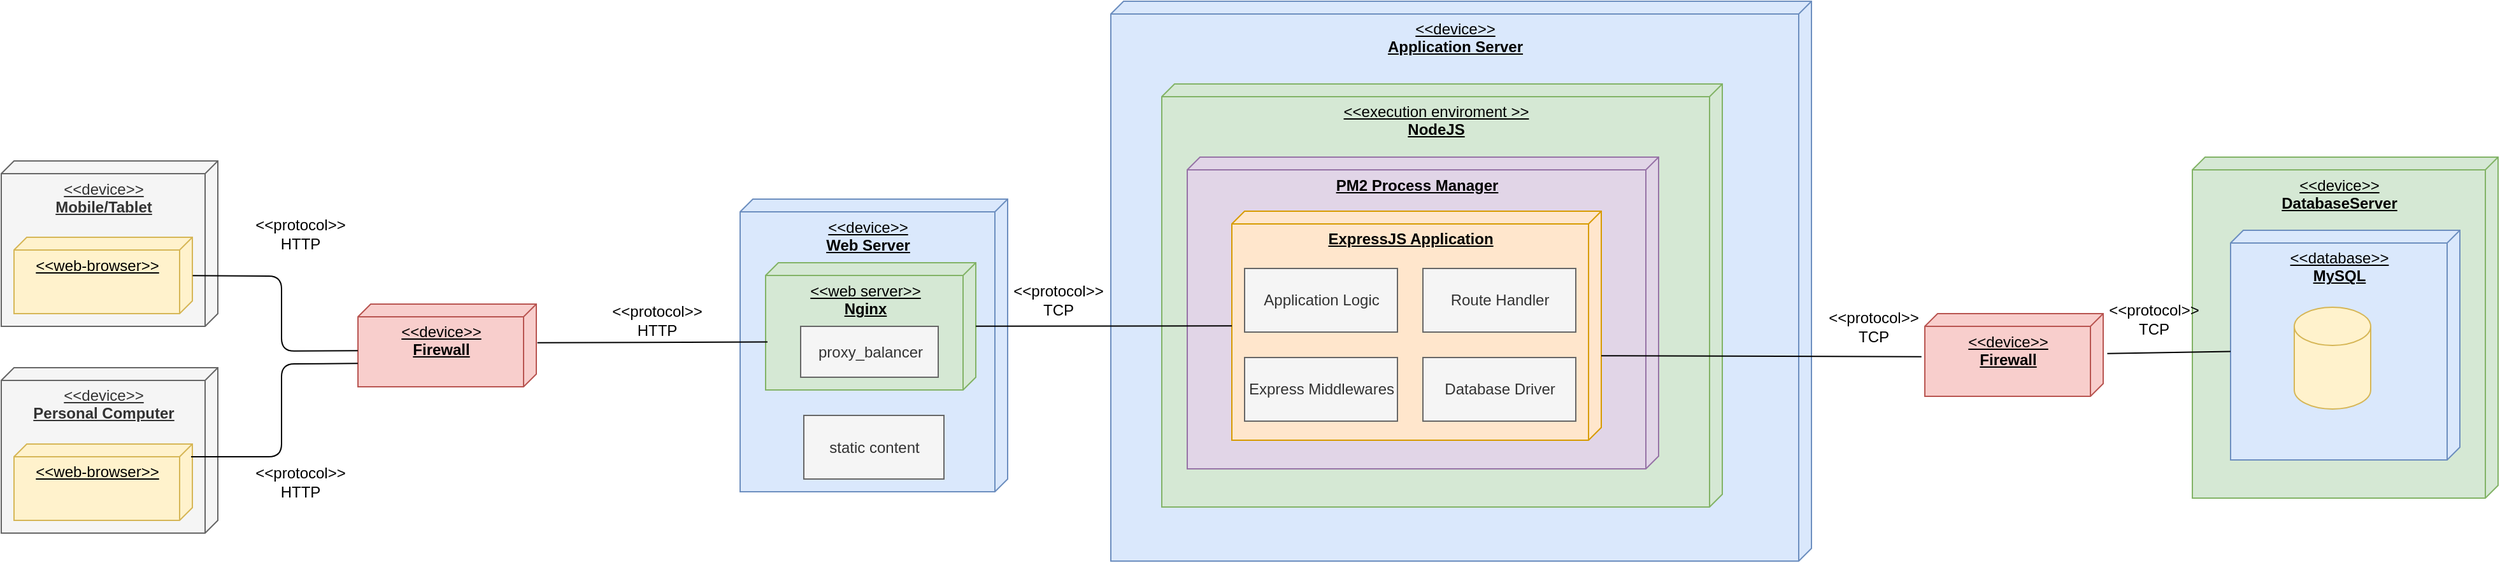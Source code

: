 <mxfile version="14.0.1" type="device"><diagram id="bn3ZqrZB6HphUpjUQsqA" name="Page-1"><mxGraphModel dx="2720" dy="1662" grid="1" gridSize="10" guides="1" tooltips="1" connect="1" arrows="1" fold="1" page="1" pageScale="1" pageWidth="827" pageHeight="1169" math="0" shadow="0"><root><mxCell id="0"/><mxCell id="1" parent="0"/><mxCell id="9oGB5ukDhMOgcX5suWY1-40" value="&lt;div&gt;&amp;lt;&amp;lt;device&amp;gt;&amp;gt;&lt;/div&gt;&lt;div&gt;&lt;b&gt;DatabaseServer&lt;/b&gt;&lt;br&gt;&lt;/div&gt;" style="verticalAlign=top;align=center;spacingTop=8;spacingLeft=2;spacingRight=12;shape=cube;size=10;direction=south;fontStyle=4;html=1;fillColor=#d5e8d4;strokeColor=#82b366;" vertex="1" parent="1"><mxGeometry x="1840" y="242.5" width="240" height="268" as="geometry"/></mxCell><mxCell id="9oGB5ukDhMOgcX5suWY1-18" value="&lt;div&gt;&amp;lt;&amp;lt;device&amp;gt;&amp;gt;&lt;/div&gt;&lt;div&gt;&lt;b&gt;Application Server&lt;/b&gt;&lt;br&gt;&lt;/div&gt;" style="verticalAlign=top;align=center;spacingTop=8;spacingLeft=2;spacingRight=12;shape=cube;size=10;direction=south;fontStyle=4;html=1;fillColor=#dae8fc;strokeColor=#6c8ebf;" vertex="1" parent="1"><mxGeometry x="991" y="120" width="550" height="440" as="geometry"/></mxCell><mxCell id="9oGB5ukDhMOgcX5suWY1-19" value="&lt;div&gt;&amp;lt;&amp;lt;execution enviroment &amp;gt;&amp;gt;&lt;/div&gt;&lt;div&gt;&lt;b&gt;NodeJS&lt;/b&gt;&lt;br&gt;&lt;/div&gt;" style="verticalAlign=top;align=center;spacingTop=8;spacingLeft=2;spacingRight=12;shape=cube;size=10;direction=south;fontStyle=4;html=1;fillColor=#d5e8d4;strokeColor=#82b366;" vertex="1" parent="1"><mxGeometry x="1031" y="185" width="440" height="332.5" as="geometry"/></mxCell><mxCell id="9oGB5ukDhMOgcX5suWY1-31" value="&lt;b&gt;PM2 Process Manager&lt;/b&gt;" style="verticalAlign=top;align=center;spacingTop=8;spacingLeft=2;spacingRight=12;shape=cube;size=10;direction=south;fontStyle=4;html=1;fillColor=#e1d5e7;strokeColor=#9673a6;" vertex="1" parent="1"><mxGeometry x="1051" y="242.5" width="370" height="245" as="geometry"/></mxCell><mxCell id="9oGB5ukDhMOgcX5suWY1-1" value="&lt;div&gt;&amp;lt;&amp;lt;device&amp;gt;&amp;gt;&lt;/div&gt;&lt;div&gt;&lt;b&gt;Web Server&lt;/b&gt;&lt;br&gt;&lt;/div&gt;" style="verticalAlign=top;align=center;spacingTop=8;spacingLeft=2;spacingRight=12;shape=cube;size=10;direction=south;fontStyle=4;html=1;fillColor=#dae8fc;strokeColor=#6c8ebf;" vertex="1" parent="1"><mxGeometry x="700" y="275.5" width="210" height="230" as="geometry"/></mxCell><mxCell id="9oGB5ukDhMOgcX5suWY1-3" value="&lt;div&gt;&amp;lt;&amp;lt;web server&amp;gt;&amp;gt;&lt;/div&gt;&lt;div&gt;&lt;b&gt;Nginx&lt;/b&gt;&lt;br&gt;&lt;/div&gt;" style="verticalAlign=top;align=center;spacingTop=8;spacingLeft=2;spacingRight=12;shape=cube;size=10;direction=south;fontStyle=4;html=1;fillColor=#d5e8d4;strokeColor=#82b366;" vertex="1" parent="1"><mxGeometry x="720" y="325.5" width="165" height="100" as="geometry"/></mxCell><mxCell id="9oGB5ukDhMOgcX5suWY1-4" value="proxy_balancer" style="html=1;fillColor=#f5f5f5;strokeColor=#666666;fontColor=#333333;" vertex="1" parent="1"><mxGeometry x="747.5" y="375.5" width="108" height="40" as="geometry"/></mxCell><mxCell id="9oGB5ukDhMOgcX5suWY1-5" value="static content" style="html=1;fillColor=#f5f5f5;strokeColor=#666666;fontColor=#333333;" vertex="1" parent="1"><mxGeometry x="750" y="445.5" width="110" height="50" as="geometry"/></mxCell><mxCell id="9oGB5ukDhMOgcX5suWY1-6" value="&lt;div&gt;&amp;lt;&amp;lt;device&amp;gt;&amp;gt;&lt;/div&gt;&lt;div&gt;&lt;b&gt;Firewall&lt;/b&gt;&lt;br&gt;&lt;/div&gt;" style="verticalAlign=top;align=center;spacingTop=8;spacingLeft=2;spacingRight=12;shape=cube;size=10;direction=south;fontStyle=4;html=1;fillColor=#f8cecc;strokeColor=#b85450;" vertex="1" parent="1"><mxGeometry x="400" y="358" width="140" height="65" as="geometry"/></mxCell><mxCell id="9oGB5ukDhMOgcX5suWY1-7" value="&lt;div&gt;&amp;lt;&amp;lt;device&amp;gt;&amp;gt;&lt;/div&gt;&lt;div&gt;&lt;b&gt;Mobile/Tablet&lt;/b&gt;&lt;br&gt;&lt;/div&gt;" style="verticalAlign=top;align=center;spacingTop=8;spacingLeft=2;spacingRight=12;shape=cube;size=10;direction=south;fontStyle=4;html=1;fillColor=#f5f5f5;strokeColor=#666666;fontColor=#333333;" vertex="1" parent="1"><mxGeometry x="120" y="245.5" width="170" height="130" as="geometry"/></mxCell><mxCell id="9oGB5ukDhMOgcX5suWY1-8" value="&amp;lt;&amp;lt;web-browser&amp;gt;&amp;gt;&lt;div align=&quot;center&quot;&gt;&lt;br&gt;&lt;/div&gt;" style="verticalAlign=top;align=center;spacingTop=8;spacingLeft=2;spacingRight=12;shape=cube;size=10;direction=south;fontStyle=4;html=1;fillColor=#fff2cc;strokeColor=#d6b656;" vertex="1" parent="1"><mxGeometry x="130" y="305.5" width="140" height="60" as="geometry"/></mxCell><mxCell id="9oGB5ukDhMOgcX5suWY1-9" value="&lt;div&gt;&amp;lt;&amp;lt;device&amp;gt;&amp;gt;&lt;/div&gt;&lt;div&gt;&lt;b&gt;Personal Computer&lt;/b&gt;&lt;br&gt;&lt;/div&gt;" style="verticalAlign=top;align=center;spacingTop=8;spacingLeft=2;spacingRight=12;shape=cube;size=10;direction=south;fontStyle=4;html=1;fillColor=#f5f5f5;strokeColor=#666666;fontColor=#333333;" vertex="1" parent="1"><mxGeometry x="120" y="408" width="170" height="130" as="geometry"/></mxCell><mxCell id="9oGB5ukDhMOgcX5suWY1-10" value="&amp;lt;&amp;lt;web-browser&amp;gt;&amp;gt;&lt;div align=&quot;center&quot;&gt;&lt;br&gt;&lt;/div&gt;" style="verticalAlign=top;align=center;spacingTop=8;spacingLeft=2;spacingRight=12;shape=cube;size=10;direction=south;fontStyle=4;html=1;fillColor=#fff2cc;strokeColor=#d6b656;" vertex="1" parent="1"><mxGeometry x="130" y="468" width="140" height="60" as="geometry"/></mxCell><mxCell id="9oGB5ukDhMOgcX5suWY1-11" value="" style="endArrow=none;html=1;exitX=0.503;exitY=-0.002;exitDx=0;exitDy=0;exitPerimeter=0;entryX=0.563;entryY=1.001;entryDx=0;entryDy=0;entryPerimeter=0;" edge="1" parent="1" source="9oGB5ukDhMOgcX5suWY1-8" target="9oGB5ukDhMOgcX5suWY1-6"><mxGeometry width="50" height="50" relative="1" as="geometry"><mxPoint x="420" y="338" as="sourcePoint"/><mxPoint x="470" y="288" as="targetPoint"/><Array as="points"><mxPoint x="340" y="336"/><mxPoint x="340" y="395"/></Array></mxGeometry></mxCell><mxCell id="9oGB5ukDhMOgcX5suWY1-12" value="" style="endArrow=none;html=1;entryX=0.718;entryY=1.001;entryDx=0;entryDy=0;entryPerimeter=0;" edge="1" parent="1" target="9oGB5ukDhMOgcX5suWY1-6"><mxGeometry width="50" height="50" relative="1" as="geometry"><mxPoint x="269" y="478" as="sourcePoint"/><mxPoint x="400" y="488" as="targetPoint"/><Array as="points"><mxPoint x="340" y="478"/><mxPoint x="340" y="405"/></Array></mxGeometry></mxCell><mxCell id="9oGB5ukDhMOgcX5suWY1-13" value="&lt;div&gt;&amp;lt;&amp;lt;protocol&amp;gt;&amp;gt;&lt;/div&gt;&lt;div&gt;HTTP&lt;br&gt;&lt;/div&gt;" style="text;html=1;strokeColor=none;fillColor=none;align=center;verticalAlign=middle;whiteSpace=wrap;rounded=0;" vertex="1" parent="1"><mxGeometry x="340" y="298" width="30" height="10" as="geometry"/></mxCell><mxCell id="9oGB5ukDhMOgcX5suWY1-14" value="&lt;div&gt;&amp;lt;&amp;lt;protocol&amp;gt;&amp;gt;&lt;/div&gt;&lt;div&gt;HTTP&lt;br&gt;&lt;/div&gt;" style="text;html=1;strokeColor=none;fillColor=none;align=center;verticalAlign=middle;whiteSpace=wrap;rounded=0;" vertex="1" parent="1"><mxGeometry x="340" y="493" width="30" height="10" as="geometry"/></mxCell><mxCell id="9oGB5ukDhMOgcX5suWY1-16" value="" style="endArrow=none;html=1;entryX=0.623;entryY=0.991;entryDx=0;entryDy=0;entryPerimeter=0;exitX=0.468;exitY=-0.006;exitDx=0;exitDy=0;exitPerimeter=0;" edge="1" parent="1" source="9oGB5ukDhMOgcX5suWY1-6" target="9oGB5ukDhMOgcX5suWY1-3"><mxGeometry width="50" height="50" relative="1" as="geometry"><mxPoint x="590" y="438" as="sourcePoint"/><mxPoint x="640" y="388" as="targetPoint"/></mxGeometry></mxCell><mxCell id="9oGB5ukDhMOgcX5suWY1-17" value="&lt;div&gt;&amp;lt;&amp;lt;protocol&amp;gt;&amp;gt;&lt;/div&gt;&lt;div&gt;HTTP&lt;br&gt;&lt;/div&gt;" style="text;html=1;strokeColor=none;fillColor=none;align=center;verticalAlign=middle;whiteSpace=wrap;rounded=0;" vertex="1" parent="1"><mxGeometry x="620" y="365.5" width="30" height="10" as="geometry"/></mxCell><mxCell id="9oGB5ukDhMOgcX5suWY1-25" value="&lt;b&gt;ExpressJS Application&lt;/b&gt;" style="verticalAlign=top;align=center;spacingTop=8;spacingLeft=2;spacingRight=12;shape=cube;size=10;direction=south;fontStyle=4;html=1;fillColor=#ffe6cc;strokeColor=#d79b00;" vertex="1" parent="1"><mxGeometry x="1086" y="285" width="290" height="180" as="geometry"/></mxCell><mxCell id="9oGB5ukDhMOgcX5suWY1-27" value="Application Logic" style="html=1;fillColor=#f5f5f5;strokeColor=#666666;fontColor=#333333;" vertex="1" parent="1"><mxGeometry x="1096" y="330" width="120" height="50" as="geometry"/></mxCell><mxCell id="9oGB5ukDhMOgcX5suWY1-28" value="Route Handler" style="html=1;fillColor=#f5f5f5;strokeColor=#666666;fontColor=#333333;" vertex="1" parent="1"><mxGeometry x="1236" y="330" width="120" height="50" as="geometry"/></mxCell><mxCell id="9oGB5ukDhMOgcX5suWY1-29" value="Express Middlewares" style="html=1;fillColor=#f5f5f5;strokeColor=#666666;fontColor=#333333;" vertex="1" parent="1"><mxGeometry x="1096" y="400" width="120" height="50" as="geometry"/></mxCell><mxCell id="9oGB5ukDhMOgcX5suWY1-30" value="Database Driver" style="html=1;fillColor=#f5f5f5;strokeColor=#666666;fontColor=#333333;" vertex="1" parent="1"><mxGeometry x="1236" y="400" width="120" height="50" as="geometry"/></mxCell><mxCell id="9oGB5ukDhMOgcX5suWY1-34" value="" style="endArrow=none;html=1;" edge="1" parent="1" source="9oGB5ukDhMOgcX5suWY1-3" target="9oGB5ukDhMOgcX5suWY1-25"><mxGeometry width="50" height="50" relative="1" as="geometry"><mxPoint x="960" y="428" as="sourcePoint"/><mxPoint x="1010" y="378" as="targetPoint"/></mxGeometry></mxCell><mxCell id="9oGB5ukDhMOgcX5suWY1-35" value="&lt;div&gt;&amp;lt;&amp;lt;device&amp;gt;&amp;gt;&lt;/div&gt;&lt;div&gt;&lt;b&gt;Firewall&lt;/b&gt;&lt;br&gt;&lt;/div&gt;" style="verticalAlign=top;align=center;spacingTop=8;spacingLeft=2;spacingRight=12;shape=cube;size=10;direction=south;fontStyle=4;html=1;fillColor=#f8cecc;strokeColor=#b85450;" vertex="1" parent="1"><mxGeometry x="1630" y="365.5" width="140" height="65" as="geometry"/></mxCell><mxCell id="9oGB5ukDhMOgcX5suWY1-36" value="" style="endArrow=none;html=1;entryX=0.522;entryY=1.019;entryDx=0;entryDy=0;entryPerimeter=0;exitX=0.631;exitY=0;exitDx=0;exitDy=0;exitPerimeter=0;" edge="1" parent="1" source="9oGB5ukDhMOgcX5suWY1-25" target="9oGB5ukDhMOgcX5suWY1-35"><mxGeometry width="50" height="50" relative="1" as="geometry"><mxPoint x="1550" y="428" as="sourcePoint"/><mxPoint x="1600" y="378" as="targetPoint"/></mxGeometry></mxCell><mxCell id="9oGB5ukDhMOgcX5suWY1-37" value="&lt;div&gt;&amp;lt;&amp;lt;protocol&amp;gt;&amp;gt;&lt;/div&gt;&lt;div&gt;TCP&lt;br&gt;&lt;/div&gt;" style="text;html=1;strokeColor=none;fillColor=none;align=center;verticalAlign=middle;whiteSpace=wrap;rounded=0;" vertex="1" parent="1"><mxGeometry x="1560" y="365.5" width="60" height="20" as="geometry"/></mxCell><mxCell id="9oGB5ukDhMOgcX5suWY1-41" value="&lt;div&gt;&amp;lt;&amp;lt;database&amp;gt;&amp;gt;&lt;/div&gt;&lt;div&gt;&lt;b&gt;MySQL&lt;/b&gt;&lt;br&gt;&lt;/div&gt;" style="verticalAlign=top;align=center;spacingTop=8;spacingLeft=2;spacingRight=12;shape=cube;size=10;direction=south;fontStyle=4;html=1;fillColor=#dae8fc;strokeColor=#6c8ebf;" vertex="1" parent="1"><mxGeometry x="1870" y="300" width="180" height="180.5" as="geometry"/></mxCell><mxCell id="9oGB5ukDhMOgcX5suWY1-43" value="" style="shape=cylinder3;whiteSpace=wrap;html=1;boundedLbl=1;backgroundOutline=1;size=15;fillColor=#fff2cc;strokeColor=#d6b656;" vertex="1" parent="1"><mxGeometry x="1920" y="360.5" width="60" height="80" as="geometry"/></mxCell><mxCell id="9oGB5ukDhMOgcX5suWY1-44" value="" style="endArrow=none;html=1;entryX=0;entryY=0;entryDx=95.25;entryDy=180;entryPerimeter=0;exitX=0.482;exitY=-0.023;exitDx=0;exitDy=0;exitPerimeter=0;" edge="1" parent="1" source="9oGB5ukDhMOgcX5suWY1-35" target="9oGB5ukDhMOgcX5suWY1-41"><mxGeometry width="50" height="50" relative="1" as="geometry"><mxPoint x="1740" y="508" as="sourcePoint"/><mxPoint x="1790" y="458" as="targetPoint"/></mxGeometry></mxCell><mxCell id="9oGB5ukDhMOgcX5suWY1-45" value="&lt;div&gt;&amp;lt;&amp;lt;protocol&amp;gt;&amp;gt;&lt;/div&gt;&lt;div&gt;TCP&lt;br&gt;&lt;/div&gt;" style="text;html=1;strokeColor=none;fillColor=none;align=center;verticalAlign=middle;whiteSpace=wrap;rounded=0;" vertex="1" parent="1"><mxGeometry x="1780" y="360" width="60" height="20" as="geometry"/></mxCell><mxCell id="9oGB5ukDhMOgcX5suWY1-46" value="&lt;div&gt;&amp;lt;&amp;lt;protocol&amp;gt;&amp;gt;&lt;/div&gt;&lt;div&gt;TCP&lt;br&gt;&lt;/div&gt;" style="text;html=1;strokeColor=none;fillColor=none;align=center;verticalAlign=middle;whiteSpace=wrap;rounded=0;" vertex="1" parent="1"><mxGeometry x="920" y="345" width="60" height="20" as="geometry"/></mxCell></root></mxGraphModel></diagram></mxfile>